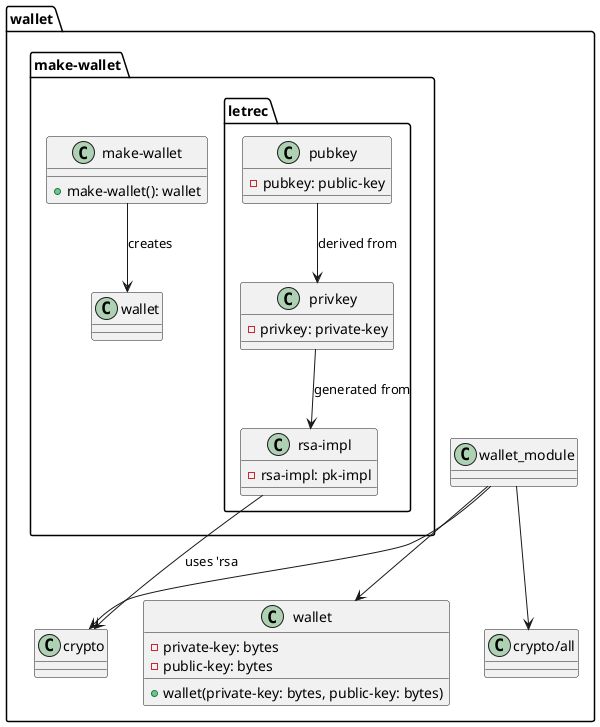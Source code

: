 @startuml
package "wallet" {
  class wallet {
    - private-key: bytes
    - public-key: bytes
    + wallet(private-key: bytes, public-key: bytes)
  }

  class "crypto" as crypto_module

  class "crypto/all" as crypto_all_module

  wallet_module --> crypto_module
  wallet_module --> crypto_all_module

  wallet_module --> wallet

  package "make-wallet" {
    class "make-wallet" as make_wallet_function {
      + make-wallet(): wallet
    }

    make_wallet_function --> wallet : creates

    package "letrec" {
      class "rsa-impl" as rsa_impl {
        - rsa-impl: pk-impl
      }

      class "privkey" as privkey {
        - privkey: private-key
      }

      class "pubkey" as pubkey {
        - pubkey: public-key
      }

      rsa_impl --> crypto_module : uses 'rsa
      privkey --> rsa_impl : generated from
      pubkey --> privkey : derived from
    }
  }
}
@enduml